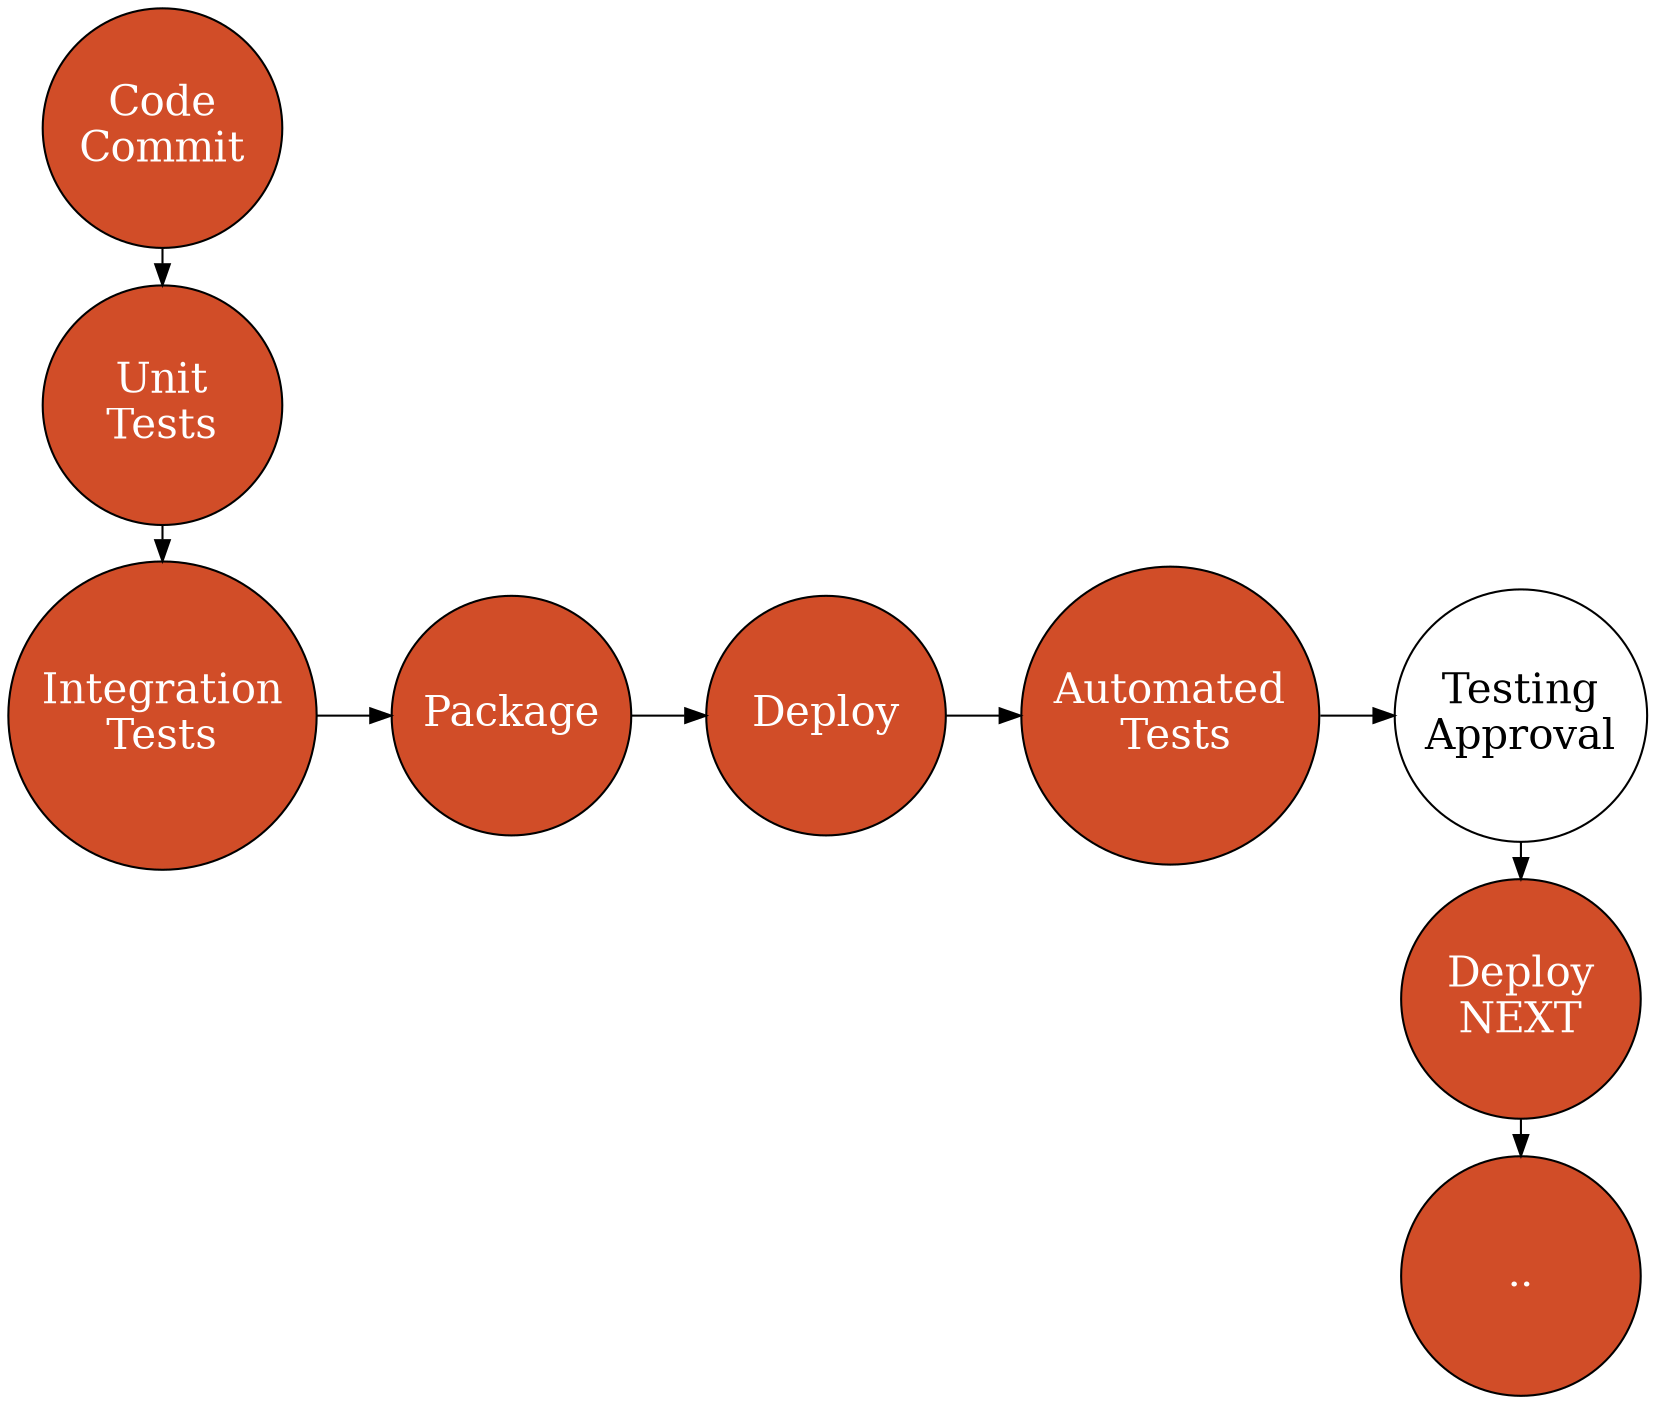 graph architecture {
rankdir = LR
node[shape = circle,  width=1.6, style=filled,fillcolor="#D14D28", fontcolor=white]
//shape = record
edge [dir=forward]
{ rank=same Node1 Node2 Node3 }
{ rank=same Node7 Node8 Node9 }

Node3 -- Node4
Node4 -- Node5
Node5 -- Node6
Node6 -- Node7
Node7 -- Node8
Node8 -- Node9
Node1 -- Node2
Node2 -- Node3

Node1[label=<<FONT POINT-SIZE="20">Code<br/>Commit</FONT>>]
Node2[label=<<FONT POINT-SIZE="20">Unit<br/>Tests</FONT>>]
Node3[label=<<FONT POINT-SIZE="20">Integration<br/>Tests</FONT>>]
Node4[label=<<FONT POINT-SIZE="20">Package<br/></FONT>>]
Node5[label=<<FONT POINT-SIZE="20">Deploy</FONT>>]
Node6[label=<<FONT POINT-SIZE="20">Automated<br/> Tests</FONT>>]
Node7[label=<<FONT POINT-SIZE="20">Testing<br/>Approval</FONT>>, fillcolor=white, fontcolor=black]
Node8[label=<<FONT POINT-SIZE="20">Deploy<br/>NEXT</FONT>>]
Node9[label=<<FONT POINT-SIZE="20">..</FONT>>]

}
